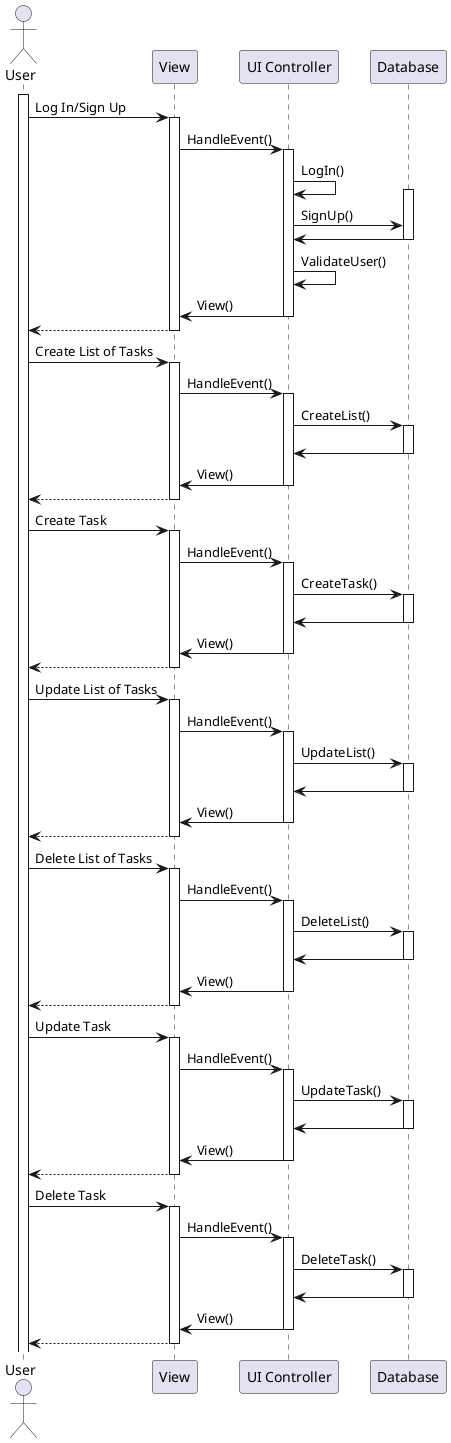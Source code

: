 @startuml

actor User as user
participant View as vw
participant "UI Controller" as uc
participant Database as db

activate user
user -> vw : Log In/Sign Up
activate vw
vw -> uc : HandleEvent()
activate uc
uc -> uc : LogIn()
activate db
uc -> db : SignUp()
db -> uc
deactivate db
uc -> uc : ValidateUser()
uc -> vw : View()
deactivate uc
vw --> user
deactivate vw

user -> vw : Create List of Tasks
activate vw
vw -> uc : HandleEvent()
activate uc
uc -> db : CreateList()
activate db
uc -[hidden]-> db
db -> uc
deactivate db
uc -> vw : View()
deactivate uc
vw --> user
deactivate vw

user -> vw : Create Task
activate vw
vw -> uc : HandleEvent()
activate uc
uc -> db : CreateTask()
activate db
uc -[hidden]-> db
db -> uc
deactivate db
uc -> vw : View()
deactivate uc
vw --> user
deactivate vw

user -> vw : Update List of Tasks
activate vw
vw -> uc : HandleEvent()
activate uc
uc -> db : UpdateList()
activate db
uc -[hidden]-> db
db -> uc
deactivate db
uc -> vw : View()
deactivate uc
vw --> user
deactivate vw

user -> vw : Delete List of Tasks
activate vw
vw -> uc : HandleEvent()
activate uc
uc -> db : DeleteList()
activate db
uc -[hidden]-> db
db -> uc
deactivate db
uc -> vw : View()
deactivate uc
vw --> user
deactivate vw

user -> vw : Update Task
activate vw
vw -> uc : HandleEvent()
activate uc
uc -> db : UpdateTask()
activate db
uc -[hidden]-> db
db -> uc
deactivate db
uc -> vw : View()
deactivate uc
vw --> user
deactivate vw

user -> vw : Delete Task
activate vw
vw -> uc : HandleEvent()
activate uc
uc -> db : DeleteTask()
activate db
uc -[hidden]-> db
db -> uc
deactivate db
uc -> vw : View()
deactivate uc
vw --> user
deactivate vw

@enduml